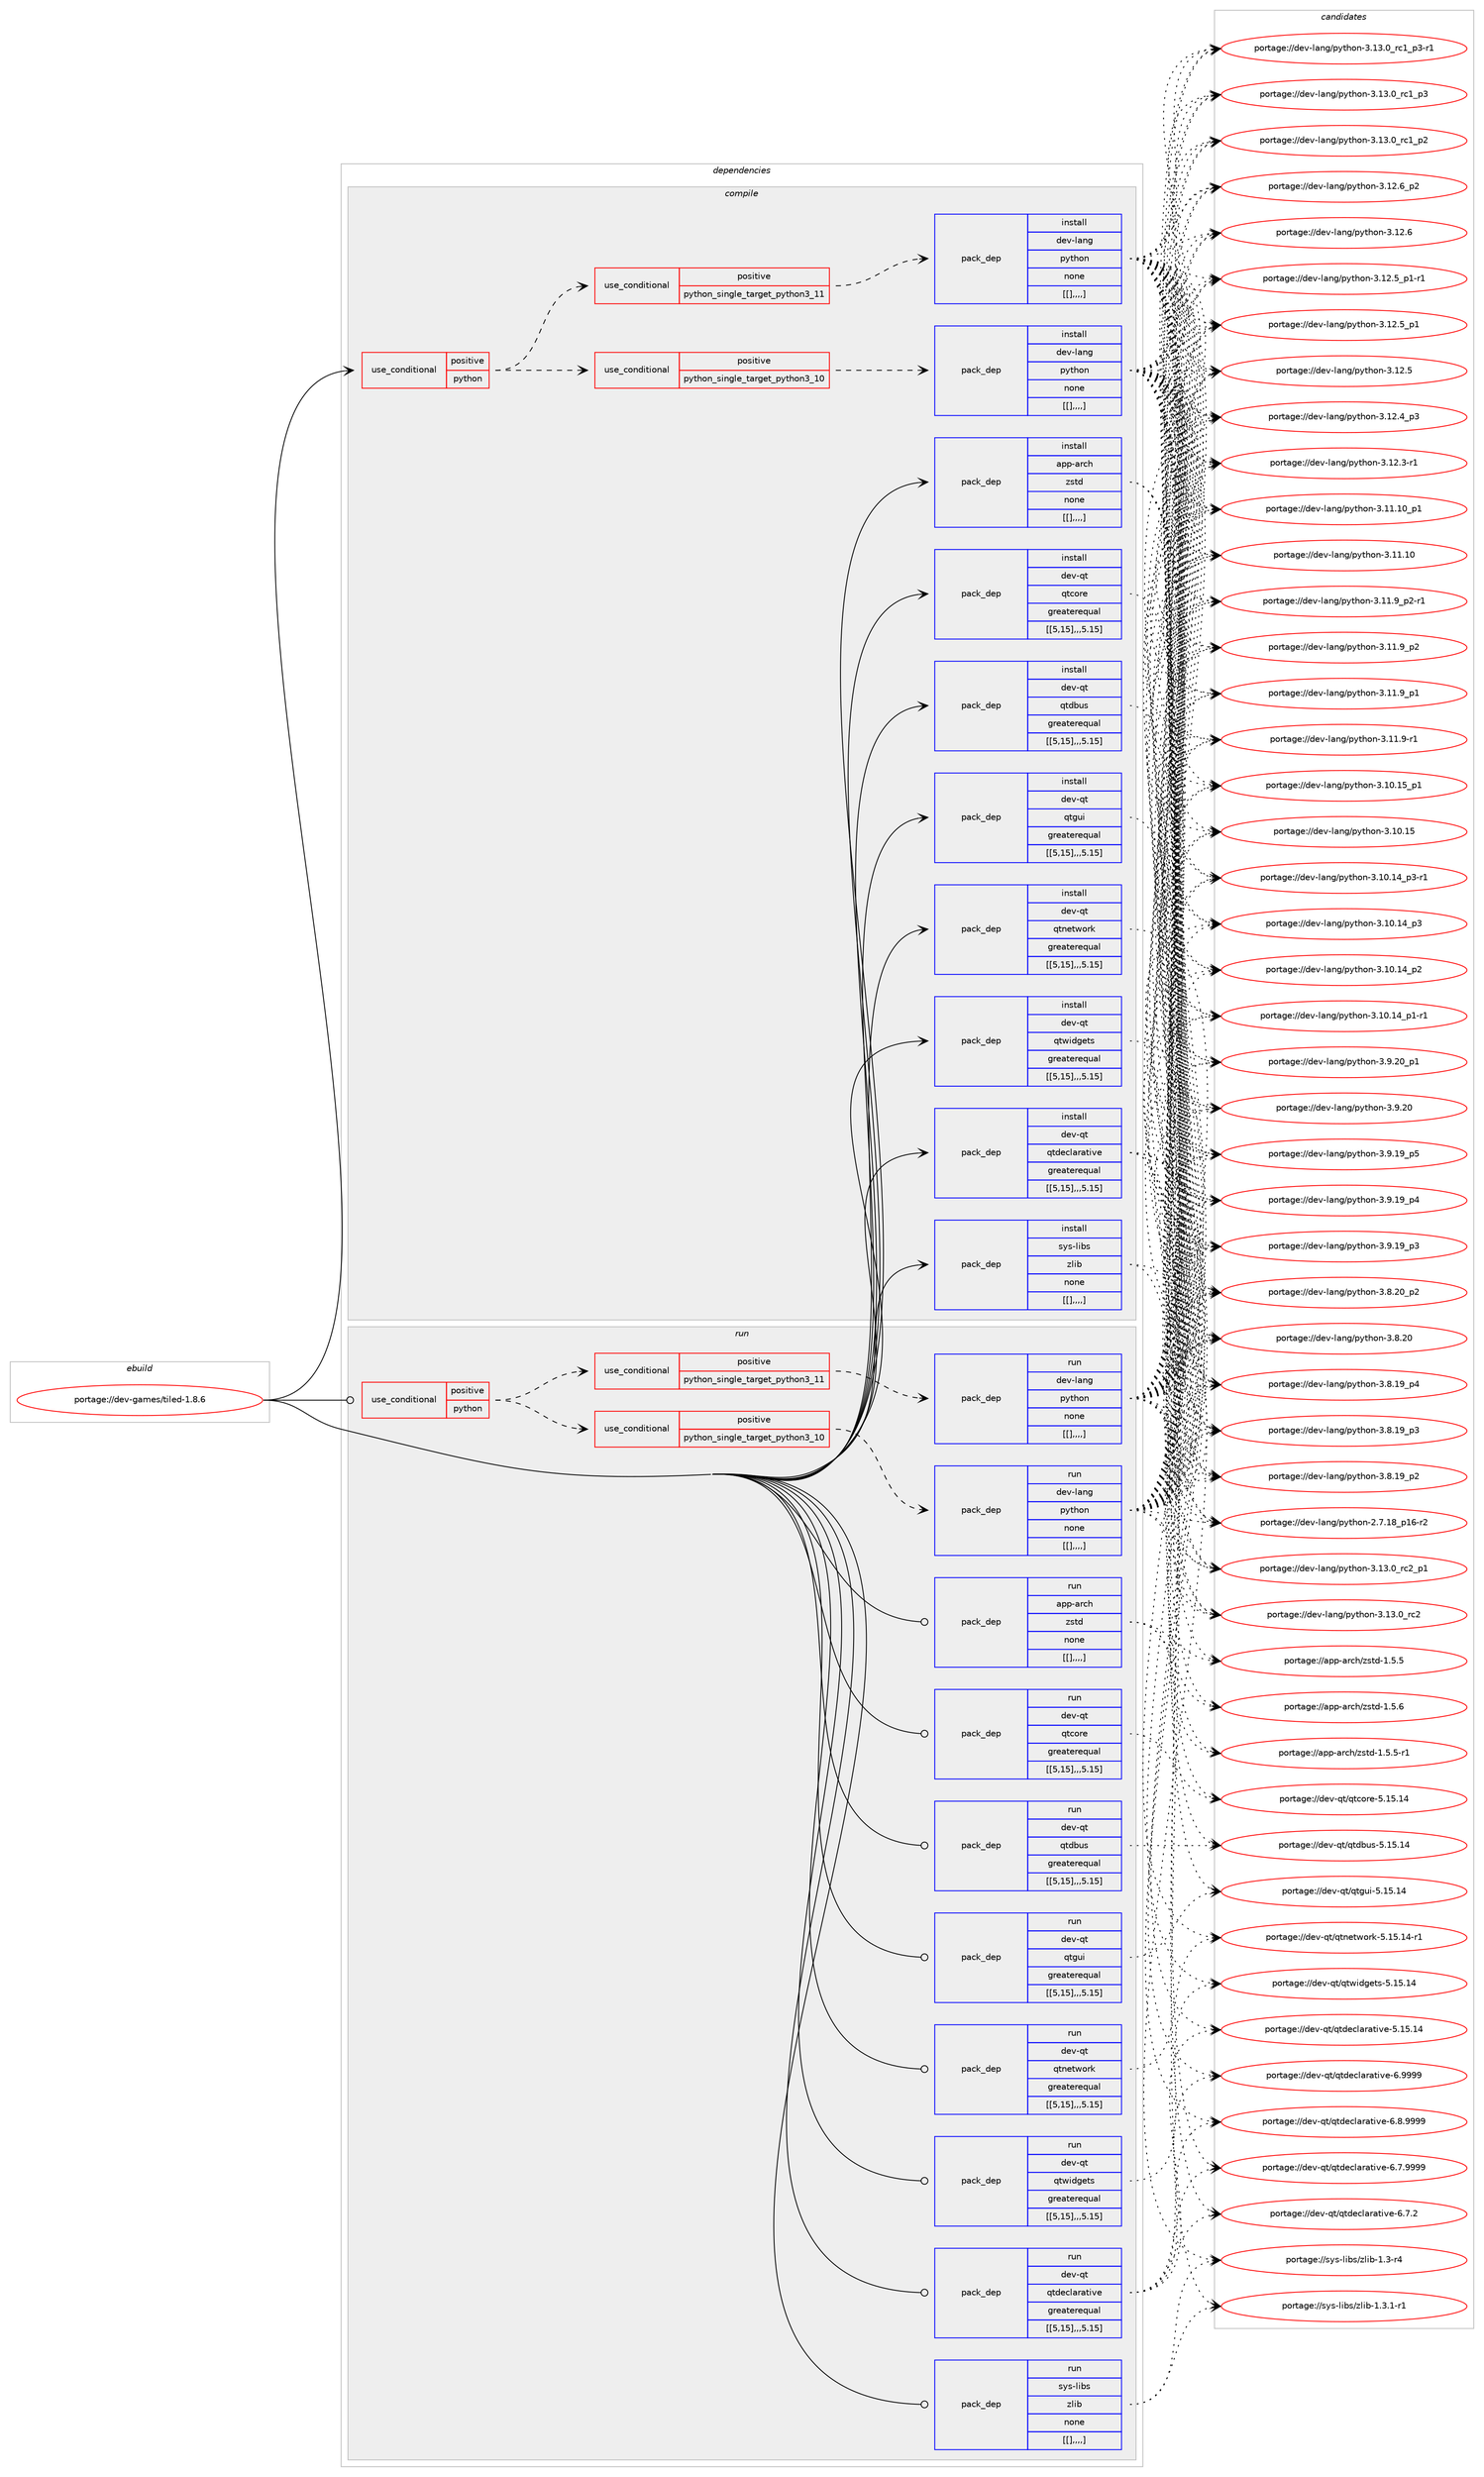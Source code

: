 digraph prolog {

# *************
# Graph options
# *************

newrank=true;
concentrate=true;
compound=true;
graph [rankdir=LR,fontname=Helvetica,fontsize=10,ranksep=1.5];#, ranksep=2.5, nodesep=0.2];
edge  [arrowhead=vee];
node  [fontname=Helvetica,fontsize=10];

# **********
# The ebuild
# **********

subgraph cluster_leftcol {
color=gray;
label=<<i>ebuild</i>>;
id [label="portage://dev-games/tiled-1.8.6", color=red, width=4, href="../dev-games/tiled-1.8.6.svg"];
}

# ****************
# The dependencies
# ****************

subgraph cluster_midcol {
color=gray;
label=<<i>dependencies</i>>;
subgraph cluster_compile {
fillcolor="#eeeeee";
style=filled;
label=<<i>compile</i>>;
subgraph cond20658 {
dependency76120 [label=<<TABLE BORDER="0" CELLBORDER="1" CELLSPACING="0" CELLPADDING="4"><TR><TD ROWSPAN="3" CELLPADDING="10">use_conditional</TD></TR><TR><TD>positive</TD></TR><TR><TD>python</TD></TR></TABLE>>, shape=none, color=red];
subgraph cond20659 {
dependency76121 [label=<<TABLE BORDER="0" CELLBORDER="1" CELLSPACING="0" CELLPADDING="4"><TR><TD ROWSPAN="3" CELLPADDING="10">use_conditional</TD></TR><TR><TD>positive</TD></TR><TR><TD>python_single_target_python3_10</TD></TR></TABLE>>, shape=none, color=red];
subgraph pack54517 {
dependency76122 [label=<<TABLE BORDER="0" CELLBORDER="1" CELLSPACING="0" CELLPADDING="4" WIDTH="220"><TR><TD ROWSPAN="6" CELLPADDING="30">pack_dep</TD></TR><TR><TD WIDTH="110">install</TD></TR><TR><TD>dev-lang</TD></TR><TR><TD>python</TD></TR><TR><TD>none</TD></TR><TR><TD>[[],,,,]</TD></TR></TABLE>>, shape=none, color=blue];
}
dependency76121:e -> dependency76122:w [weight=20,style="dashed",arrowhead="vee"];
}
dependency76120:e -> dependency76121:w [weight=20,style="dashed",arrowhead="vee"];
subgraph cond20660 {
dependency76123 [label=<<TABLE BORDER="0" CELLBORDER="1" CELLSPACING="0" CELLPADDING="4"><TR><TD ROWSPAN="3" CELLPADDING="10">use_conditional</TD></TR><TR><TD>positive</TD></TR><TR><TD>python_single_target_python3_11</TD></TR></TABLE>>, shape=none, color=red];
subgraph pack54518 {
dependency76124 [label=<<TABLE BORDER="0" CELLBORDER="1" CELLSPACING="0" CELLPADDING="4" WIDTH="220"><TR><TD ROWSPAN="6" CELLPADDING="30">pack_dep</TD></TR><TR><TD WIDTH="110">install</TD></TR><TR><TD>dev-lang</TD></TR><TR><TD>python</TD></TR><TR><TD>none</TD></TR><TR><TD>[[],,,,]</TD></TR></TABLE>>, shape=none, color=blue];
}
dependency76123:e -> dependency76124:w [weight=20,style="dashed",arrowhead="vee"];
}
dependency76120:e -> dependency76123:w [weight=20,style="dashed",arrowhead="vee"];
}
id:e -> dependency76120:w [weight=20,style="solid",arrowhead="vee"];
subgraph pack54519 {
dependency76125 [label=<<TABLE BORDER="0" CELLBORDER="1" CELLSPACING="0" CELLPADDING="4" WIDTH="220"><TR><TD ROWSPAN="6" CELLPADDING="30">pack_dep</TD></TR><TR><TD WIDTH="110">install</TD></TR><TR><TD>app-arch</TD></TR><TR><TD>zstd</TD></TR><TR><TD>none</TD></TR><TR><TD>[[],,,,]</TD></TR></TABLE>>, shape=none, color=blue];
}
id:e -> dependency76125:w [weight=20,style="solid",arrowhead="vee"];
subgraph pack54520 {
dependency76126 [label=<<TABLE BORDER="0" CELLBORDER="1" CELLSPACING="0" CELLPADDING="4" WIDTH="220"><TR><TD ROWSPAN="6" CELLPADDING="30">pack_dep</TD></TR><TR><TD WIDTH="110">install</TD></TR><TR><TD>dev-qt</TD></TR><TR><TD>qtcore</TD></TR><TR><TD>greaterequal</TD></TR><TR><TD>[[5,15],,,5.15]</TD></TR></TABLE>>, shape=none, color=blue];
}
id:e -> dependency76126:w [weight=20,style="solid",arrowhead="vee"];
subgraph pack54521 {
dependency76127 [label=<<TABLE BORDER="0" CELLBORDER="1" CELLSPACING="0" CELLPADDING="4" WIDTH="220"><TR><TD ROWSPAN="6" CELLPADDING="30">pack_dep</TD></TR><TR><TD WIDTH="110">install</TD></TR><TR><TD>dev-qt</TD></TR><TR><TD>qtdbus</TD></TR><TR><TD>greaterequal</TD></TR><TR><TD>[[5,15],,,5.15]</TD></TR></TABLE>>, shape=none, color=blue];
}
id:e -> dependency76127:w [weight=20,style="solid",arrowhead="vee"];
subgraph pack54522 {
dependency76128 [label=<<TABLE BORDER="0" CELLBORDER="1" CELLSPACING="0" CELLPADDING="4" WIDTH="220"><TR><TD ROWSPAN="6" CELLPADDING="30">pack_dep</TD></TR><TR><TD WIDTH="110">install</TD></TR><TR><TD>dev-qt</TD></TR><TR><TD>qtdeclarative</TD></TR><TR><TD>greaterequal</TD></TR><TR><TD>[[5,15],,,5.15]</TD></TR></TABLE>>, shape=none, color=blue];
}
id:e -> dependency76128:w [weight=20,style="solid",arrowhead="vee"];
subgraph pack54523 {
dependency76129 [label=<<TABLE BORDER="0" CELLBORDER="1" CELLSPACING="0" CELLPADDING="4" WIDTH="220"><TR><TD ROWSPAN="6" CELLPADDING="30">pack_dep</TD></TR><TR><TD WIDTH="110">install</TD></TR><TR><TD>dev-qt</TD></TR><TR><TD>qtgui</TD></TR><TR><TD>greaterequal</TD></TR><TR><TD>[[5,15],,,5.15]</TD></TR></TABLE>>, shape=none, color=blue];
}
id:e -> dependency76129:w [weight=20,style="solid",arrowhead="vee"];
subgraph pack54524 {
dependency76130 [label=<<TABLE BORDER="0" CELLBORDER="1" CELLSPACING="0" CELLPADDING="4" WIDTH="220"><TR><TD ROWSPAN="6" CELLPADDING="30">pack_dep</TD></TR><TR><TD WIDTH="110">install</TD></TR><TR><TD>dev-qt</TD></TR><TR><TD>qtnetwork</TD></TR><TR><TD>greaterequal</TD></TR><TR><TD>[[5,15],,,5.15]</TD></TR></TABLE>>, shape=none, color=blue];
}
id:e -> dependency76130:w [weight=20,style="solid",arrowhead="vee"];
subgraph pack54525 {
dependency76131 [label=<<TABLE BORDER="0" CELLBORDER="1" CELLSPACING="0" CELLPADDING="4" WIDTH="220"><TR><TD ROWSPAN="6" CELLPADDING="30">pack_dep</TD></TR><TR><TD WIDTH="110">install</TD></TR><TR><TD>dev-qt</TD></TR><TR><TD>qtwidgets</TD></TR><TR><TD>greaterequal</TD></TR><TR><TD>[[5,15],,,5.15]</TD></TR></TABLE>>, shape=none, color=blue];
}
id:e -> dependency76131:w [weight=20,style="solid",arrowhead="vee"];
subgraph pack54526 {
dependency76132 [label=<<TABLE BORDER="0" CELLBORDER="1" CELLSPACING="0" CELLPADDING="4" WIDTH="220"><TR><TD ROWSPAN="6" CELLPADDING="30">pack_dep</TD></TR><TR><TD WIDTH="110">install</TD></TR><TR><TD>sys-libs</TD></TR><TR><TD>zlib</TD></TR><TR><TD>none</TD></TR><TR><TD>[[],,,,]</TD></TR></TABLE>>, shape=none, color=blue];
}
id:e -> dependency76132:w [weight=20,style="solid",arrowhead="vee"];
}
subgraph cluster_compileandrun {
fillcolor="#eeeeee";
style=filled;
label=<<i>compile and run</i>>;
}
subgraph cluster_run {
fillcolor="#eeeeee";
style=filled;
label=<<i>run</i>>;
subgraph cond20661 {
dependency76133 [label=<<TABLE BORDER="0" CELLBORDER="1" CELLSPACING="0" CELLPADDING="4"><TR><TD ROWSPAN="3" CELLPADDING="10">use_conditional</TD></TR><TR><TD>positive</TD></TR><TR><TD>python</TD></TR></TABLE>>, shape=none, color=red];
subgraph cond20662 {
dependency76134 [label=<<TABLE BORDER="0" CELLBORDER="1" CELLSPACING="0" CELLPADDING="4"><TR><TD ROWSPAN="3" CELLPADDING="10">use_conditional</TD></TR><TR><TD>positive</TD></TR><TR><TD>python_single_target_python3_10</TD></TR></TABLE>>, shape=none, color=red];
subgraph pack54527 {
dependency76135 [label=<<TABLE BORDER="0" CELLBORDER="1" CELLSPACING="0" CELLPADDING="4" WIDTH="220"><TR><TD ROWSPAN="6" CELLPADDING="30">pack_dep</TD></TR><TR><TD WIDTH="110">run</TD></TR><TR><TD>dev-lang</TD></TR><TR><TD>python</TD></TR><TR><TD>none</TD></TR><TR><TD>[[],,,,]</TD></TR></TABLE>>, shape=none, color=blue];
}
dependency76134:e -> dependency76135:w [weight=20,style="dashed",arrowhead="vee"];
}
dependency76133:e -> dependency76134:w [weight=20,style="dashed",arrowhead="vee"];
subgraph cond20663 {
dependency76136 [label=<<TABLE BORDER="0" CELLBORDER="1" CELLSPACING="0" CELLPADDING="4"><TR><TD ROWSPAN="3" CELLPADDING="10">use_conditional</TD></TR><TR><TD>positive</TD></TR><TR><TD>python_single_target_python3_11</TD></TR></TABLE>>, shape=none, color=red];
subgraph pack54528 {
dependency76137 [label=<<TABLE BORDER="0" CELLBORDER="1" CELLSPACING="0" CELLPADDING="4" WIDTH="220"><TR><TD ROWSPAN="6" CELLPADDING="30">pack_dep</TD></TR><TR><TD WIDTH="110">run</TD></TR><TR><TD>dev-lang</TD></TR><TR><TD>python</TD></TR><TR><TD>none</TD></TR><TR><TD>[[],,,,]</TD></TR></TABLE>>, shape=none, color=blue];
}
dependency76136:e -> dependency76137:w [weight=20,style="dashed",arrowhead="vee"];
}
dependency76133:e -> dependency76136:w [weight=20,style="dashed",arrowhead="vee"];
}
id:e -> dependency76133:w [weight=20,style="solid",arrowhead="odot"];
subgraph pack54529 {
dependency76138 [label=<<TABLE BORDER="0" CELLBORDER="1" CELLSPACING="0" CELLPADDING="4" WIDTH="220"><TR><TD ROWSPAN="6" CELLPADDING="30">pack_dep</TD></TR><TR><TD WIDTH="110">run</TD></TR><TR><TD>app-arch</TD></TR><TR><TD>zstd</TD></TR><TR><TD>none</TD></TR><TR><TD>[[],,,,]</TD></TR></TABLE>>, shape=none, color=blue];
}
id:e -> dependency76138:w [weight=20,style="solid",arrowhead="odot"];
subgraph pack54530 {
dependency76139 [label=<<TABLE BORDER="0" CELLBORDER="1" CELLSPACING="0" CELLPADDING="4" WIDTH="220"><TR><TD ROWSPAN="6" CELLPADDING="30">pack_dep</TD></TR><TR><TD WIDTH="110">run</TD></TR><TR><TD>dev-qt</TD></TR><TR><TD>qtcore</TD></TR><TR><TD>greaterequal</TD></TR><TR><TD>[[5,15],,,5.15]</TD></TR></TABLE>>, shape=none, color=blue];
}
id:e -> dependency76139:w [weight=20,style="solid",arrowhead="odot"];
subgraph pack54531 {
dependency76140 [label=<<TABLE BORDER="0" CELLBORDER="1" CELLSPACING="0" CELLPADDING="4" WIDTH="220"><TR><TD ROWSPAN="6" CELLPADDING="30">pack_dep</TD></TR><TR><TD WIDTH="110">run</TD></TR><TR><TD>dev-qt</TD></TR><TR><TD>qtdbus</TD></TR><TR><TD>greaterequal</TD></TR><TR><TD>[[5,15],,,5.15]</TD></TR></TABLE>>, shape=none, color=blue];
}
id:e -> dependency76140:w [weight=20,style="solid",arrowhead="odot"];
subgraph pack54532 {
dependency76141 [label=<<TABLE BORDER="0" CELLBORDER="1" CELLSPACING="0" CELLPADDING="4" WIDTH="220"><TR><TD ROWSPAN="6" CELLPADDING="30">pack_dep</TD></TR><TR><TD WIDTH="110">run</TD></TR><TR><TD>dev-qt</TD></TR><TR><TD>qtdeclarative</TD></TR><TR><TD>greaterequal</TD></TR><TR><TD>[[5,15],,,5.15]</TD></TR></TABLE>>, shape=none, color=blue];
}
id:e -> dependency76141:w [weight=20,style="solid",arrowhead="odot"];
subgraph pack54533 {
dependency76142 [label=<<TABLE BORDER="0" CELLBORDER="1" CELLSPACING="0" CELLPADDING="4" WIDTH="220"><TR><TD ROWSPAN="6" CELLPADDING="30">pack_dep</TD></TR><TR><TD WIDTH="110">run</TD></TR><TR><TD>dev-qt</TD></TR><TR><TD>qtgui</TD></TR><TR><TD>greaterequal</TD></TR><TR><TD>[[5,15],,,5.15]</TD></TR></TABLE>>, shape=none, color=blue];
}
id:e -> dependency76142:w [weight=20,style="solid",arrowhead="odot"];
subgraph pack54534 {
dependency76143 [label=<<TABLE BORDER="0" CELLBORDER="1" CELLSPACING="0" CELLPADDING="4" WIDTH="220"><TR><TD ROWSPAN="6" CELLPADDING="30">pack_dep</TD></TR><TR><TD WIDTH="110">run</TD></TR><TR><TD>dev-qt</TD></TR><TR><TD>qtnetwork</TD></TR><TR><TD>greaterequal</TD></TR><TR><TD>[[5,15],,,5.15]</TD></TR></TABLE>>, shape=none, color=blue];
}
id:e -> dependency76143:w [weight=20,style="solid",arrowhead="odot"];
subgraph pack54535 {
dependency76144 [label=<<TABLE BORDER="0" CELLBORDER="1" CELLSPACING="0" CELLPADDING="4" WIDTH="220"><TR><TD ROWSPAN="6" CELLPADDING="30">pack_dep</TD></TR><TR><TD WIDTH="110">run</TD></TR><TR><TD>dev-qt</TD></TR><TR><TD>qtwidgets</TD></TR><TR><TD>greaterequal</TD></TR><TR><TD>[[5,15],,,5.15]</TD></TR></TABLE>>, shape=none, color=blue];
}
id:e -> dependency76144:w [weight=20,style="solid",arrowhead="odot"];
subgraph pack54536 {
dependency76145 [label=<<TABLE BORDER="0" CELLBORDER="1" CELLSPACING="0" CELLPADDING="4" WIDTH="220"><TR><TD ROWSPAN="6" CELLPADDING="30">pack_dep</TD></TR><TR><TD WIDTH="110">run</TD></TR><TR><TD>sys-libs</TD></TR><TR><TD>zlib</TD></TR><TR><TD>none</TD></TR><TR><TD>[[],,,,]</TD></TR></TABLE>>, shape=none, color=blue];
}
id:e -> dependency76145:w [weight=20,style="solid",arrowhead="odot"];
}
}

# **************
# The candidates
# **************

subgraph cluster_choices {
rank=same;
color=gray;
label=<<i>candidates</i>>;

subgraph choice54517 {
color=black;
nodesep=1;
choice100101118451089711010347112121116104111110455146495146489511499509511249 [label="portage://dev-lang/python-3.13.0_rc2_p1", color=red, width=4,href="../dev-lang/python-3.13.0_rc2_p1.svg"];
choice10010111845108971101034711212111610411111045514649514648951149950 [label="portage://dev-lang/python-3.13.0_rc2", color=red, width=4,href="../dev-lang/python-3.13.0_rc2.svg"];
choice1001011184510897110103471121211161041111104551464951464895114994995112514511449 [label="portage://dev-lang/python-3.13.0_rc1_p3-r1", color=red, width=4,href="../dev-lang/python-3.13.0_rc1_p3-r1.svg"];
choice100101118451089711010347112121116104111110455146495146489511499499511251 [label="portage://dev-lang/python-3.13.0_rc1_p3", color=red, width=4,href="../dev-lang/python-3.13.0_rc1_p3.svg"];
choice100101118451089711010347112121116104111110455146495146489511499499511250 [label="portage://dev-lang/python-3.13.0_rc1_p2", color=red, width=4,href="../dev-lang/python-3.13.0_rc1_p2.svg"];
choice100101118451089711010347112121116104111110455146495046549511250 [label="portage://dev-lang/python-3.12.6_p2", color=red, width=4,href="../dev-lang/python-3.12.6_p2.svg"];
choice10010111845108971101034711212111610411111045514649504654 [label="portage://dev-lang/python-3.12.6", color=red, width=4,href="../dev-lang/python-3.12.6.svg"];
choice1001011184510897110103471121211161041111104551464950465395112494511449 [label="portage://dev-lang/python-3.12.5_p1-r1", color=red, width=4,href="../dev-lang/python-3.12.5_p1-r1.svg"];
choice100101118451089711010347112121116104111110455146495046539511249 [label="portage://dev-lang/python-3.12.5_p1", color=red, width=4,href="../dev-lang/python-3.12.5_p1.svg"];
choice10010111845108971101034711212111610411111045514649504653 [label="portage://dev-lang/python-3.12.5", color=red, width=4,href="../dev-lang/python-3.12.5.svg"];
choice100101118451089711010347112121116104111110455146495046529511251 [label="portage://dev-lang/python-3.12.4_p3", color=red, width=4,href="../dev-lang/python-3.12.4_p3.svg"];
choice100101118451089711010347112121116104111110455146495046514511449 [label="portage://dev-lang/python-3.12.3-r1", color=red, width=4,href="../dev-lang/python-3.12.3-r1.svg"];
choice10010111845108971101034711212111610411111045514649494649489511249 [label="portage://dev-lang/python-3.11.10_p1", color=red, width=4,href="../dev-lang/python-3.11.10_p1.svg"];
choice1001011184510897110103471121211161041111104551464949464948 [label="portage://dev-lang/python-3.11.10", color=red, width=4,href="../dev-lang/python-3.11.10.svg"];
choice1001011184510897110103471121211161041111104551464949465795112504511449 [label="portage://dev-lang/python-3.11.9_p2-r1", color=red, width=4,href="../dev-lang/python-3.11.9_p2-r1.svg"];
choice100101118451089711010347112121116104111110455146494946579511250 [label="portage://dev-lang/python-3.11.9_p2", color=red, width=4,href="../dev-lang/python-3.11.9_p2.svg"];
choice100101118451089711010347112121116104111110455146494946579511249 [label="portage://dev-lang/python-3.11.9_p1", color=red, width=4,href="../dev-lang/python-3.11.9_p1.svg"];
choice100101118451089711010347112121116104111110455146494946574511449 [label="portage://dev-lang/python-3.11.9-r1", color=red, width=4,href="../dev-lang/python-3.11.9-r1.svg"];
choice10010111845108971101034711212111610411111045514649484649539511249 [label="portage://dev-lang/python-3.10.15_p1", color=red, width=4,href="../dev-lang/python-3.10.15_p1.svg"];
choice1001011184510897110103471121211161041111104551464948464953 [label="portage://dev-lang/python-3.10.15", color=red, width=4,href="../dev-lang/python-3.10.15.svg"];
choice100101118451089711010347112121116104111110455146494846495295112514511449 [label="portage://dev-lang/python-3.10.14_p3-r1", color=red, width=4,href="../dev-lang/python-3.10.14_p3-r1.svg"];
choice10010111845108971101034711212111610411111045514649484649529511251 [label="portage://dev-lang/python-3.10.14_p3", color=red, width=4,href="../dev-lang/python-3.10.14_p3.svg"];
choice10010111845108971101034711212111610411111045514649484649529511250 [label="portage://dev-lang/python-3.10.14_p2", color=red, width=4,href="../dev-lang/python-3.10.14_p2.svg"];
choice100101118451089711010347112121116104111110455146494846495295112494511449 [label="portage://dev-lang/python-3.10.14_p1-r1", color=red, width=4,href="../dev-lang/python-3.10.14_p1-r1.svg"];
choice100101118451089711010347112121116104111110455146574650489511249 [label="portage://dev-lang/python-3.9.20_p1", color=red, width=4,href="../dev-lang/python-3.9.20_p1.svg"];
choice10010111845108971101034711212111610411111045514657465048 [label="portage://dev-lang/python-3.9.20", color=red, width=4,href="../dev-lang/python-3.9.20.svg"];
choice100101118451089711010347112121116104111110455146574649579511253 [label="portage://dev-lang/python-3.9.19_p5", color=red, width=4,href="../dev-lang/python-3.9.19_p5.svg"];
choice100101118451089711010347112121116104111110455146574649579511252 [label="portage://dev-lang/python-3.9.19_p4", color=red, width=4,href="../dev-lang/python-3.9.19_p4.svg"];
choice100101118451089711010347112121116104111110455146574649579511251 [label="portage://dev-lang/python-3.9.19_p3", color=red, width=4,href="../dev-lang/python-3.9.19_p3.svg"];
choice100101118451089711010347112121116104111110455146564650489511250 [label="portage://dev-lang/python-3.8.20_p2", color=red, width=4,href="../dev-lang/python-3.8.20_p2.svg"];
choice10010111845108971101034711212111610411111045514656465048 [label="portage://dev-lang/python-3.8.20", color=red, width=4,href="../dev-lang/python-3.8.20.svg"];
choice100101118451089711010347112121116104111110455146564649579511252 [label="portage://dev-lang/python-3.8.19_p4", color=red, width=4,href="../dev-lang/python-3.8.19_p4.svg"];
choice100101118451089711010347112121116104111110455146564649579511251 [label="portage://dev-lang/python-3.8.19_p3", color=red, width=4,href="../dev-lang/python-3.8.19_p3.svg"];
choice100101118451089711010347112121116104111110455146564649579511250 [label="portage://dev-lang/python-3.8.19_p2", color=red, width=4,href="../dev-lang/python-3.8.19_p2.svg"];
choice100101118451089711010347112121116104111110455046554649569511249544511450 [label="portage://dev-lang/python-2.7.18_p16-r2", color=red, width=4,href="../dev-lang/python-2.7.18_p16-r2.svg"];
dependency76122:e -> choice100101118451089711010347112121116104111110455146495146489511499509511249:w [style=dotted,weight="100"];
dependency76122:e -> choice10010111845108971101034711212111610411111045514649514648951149950:w [style=dotted,weight="100"];
dependency76122:e -> choice1001011184510897110103471121211161041111104551464951464895114994995112514511449:w [style=dotted,weight="100"];
dependency76122:e -> choice100101118451089711010347112121116104111110455146495146489511499499511251:w [style=dotted,weight="100"];
dependency76122:e -> choice100101118451089711010347112121116104111110455146495146489511499499511250:w [style=dotted,weight="100"];
dependency76122:e -> choice100101118451089711010347112121116104111110455146495046549511250:w [style=dotted,weight="100"];
dependency76122:e -> choice10010111845108971101034711212111610411111045514649504654:w [style=dotted,weight="100"];
dependency76122:e -> choice1001011184510897110103471121211161041111104551464950465395112494511449:w [style=dotted,weight="100"];
dependency76122:e -> choice100101118451089711010347112121116104111110455146495046539511249:w [style=dotted,weight="100"];
dependency76122:e -> choice10010111845108971101034711212111610411111045514649504653:w [style=dotted,weight="100"];
dependency76122:e -> choice100101118451089711010347112121116104111110455146495046529511251:w [style=dotted,weight="100"];
dependency76122:e -> choice100101118451089711010347112121116104111110455146495046514511449:w [style=dotted,weight="100"];
dependency76122:e -> choice10010111845108971101034711212111610411111045514649494649489511249:w [style=dotted,weight="100"];
dependency76122:e -> choice1001011184510897110103471121211161041111104551464949464948:w [style=dotted,weight="100"];
dependency76122:e -> choice1001011184510897110103471121211161041111104551464949465795112504511449:w [style=dotted,weight="100"];
dependency76122:e -> choice100101118451089711010347112121116104111110455146494946579511250:w [style=dotted,weight="100"];
dependency76122:e -> choice100101118451089711010347112121116104111110455146494946579511249:w [style=dotted,weight="100"];
dependency76122:e -> choice100101118451089711010347112121116104111110455146494946574511449:w [style=dotted,weight="100"];
dependency76122:e -> choice10010111845108971101034711212111610411111045514649484649539511249:w [style=dotted,weight="100"];
dependency76122:e -> choice1001011184510897110103471121211161041111104551464948464953:w [style=dotted,weight="100"];
dependency76122:e -> choice100101118451089711010347112121116104111110455146494846495295112514511449:w [style=dotted,weight="100"];
dependency76122:e -> choice10010111845108971101034711212111610411111045514649484649529511251:w [style=dotted,weight="100"];
dependency76122:e -> choice10010111845108971101034711212111610411111045514649484649529511250:w [style=dotted,weight="100"];
dependency76122:e -> choice100101118451089711010347112121116104111110455146494846495295112494511449:w [style=dotted,weight="100"];
dependency76122:e -> choice100101118451089711010347112121116104111110455146574650489511249:w [style=dotted,weight="100"];
dependency76122:e -> choice10010111845108971101034711212111610411111045514657465048:w [style=dotted,weight="100"];
dependency76122:e -> choice100101118451089711010347112121116104111110455146574649579511253:w [style=dotted,weight="100"];
dependency76122:e -> choice100101118451089711010347112121116104111110455146574649579511252:w [style=dotted,weight="100"];
dependency76122:e -> choice100101118451089711010347112121116104111110455146574649579511251:w [style=dotted,weight="100"];
dependency76122:e -> choice100101118451089711010347112121116104111110455146564650489511250:w [style=dotted,weight="100"];
dependency76122:e -> choice10010111845108971101034711212111610411111045514656465048:w [style=dotted,weight="100"];
dependency76122:e -> choice100101118451089711010347112121116104111110455146564649579511252:w [style=dotted,weight="100"];
dependency76122:e -> choice100101118451089711010347112121116104111110455146564649579511251:w [style=dotted,weight="100"];
dependency76122:e -> choice100101118451089711010347112121116104111110455146564649579511250:w [style=dotted,weight="100"];
dependency76122:e -> choice100101118451089711010347112121116104111110455046554649569511249544511450:w [style=dotted,weight="100"];
}
subgraph choice54518 {
color=black;
nodesep=1;
choice100101118451089711010347112121116104111110455146495146489511499509511249 [label="portage://dev-lang/python-3.13.0_rc2_p1", color=red, width=4,href="../dev-lang/python-3.13.0_rc2_p1.svg"];
choice10010111845108971101034711212111610411111045514649514648951149950 [label="portage://dev-lang/python-3.13.0_rc2", color=red, width=4,href="../dev-lang/python-3.13.0_rc2.svg"];
choice1001011184510897110103471121211161041111104551464951464895114994995112514511449 [label="portage://dev-lang/python-3.13.0_rc1_p3-r1", color=red, width=4,href="../dev-lang/python-3.13.0_rc1_p3-r1.svg"];
choice100101118451089711010347112121116104111110455146495146489511499499511251 [label="portage://dev-lang/python-3.13.0_rc1_p3", color=red, width=4,href="../dev-lang/python-3.13.0_rc1_p3.svg"];
choice100101118451089711010347112121116104111110455146495146489511499499511250 [label="portage://dev-lang/python-3.13.0_rc1_p2", color=red, width=4,href="../dev-lang/python-3.13.0_rc1_p2.svg"];
choice100101118451089711010347112121116104111110455146495046549511250 [label="portage://dev-lang/python-3.12.6_p2", color=red, width=4,href="../dev-lang/python-3.12.6_p2.svg"];
choice10010111845108971101034711212111610411111045514649504654 [label="portage://dev-lang/python-3.12.6", color=red, width=4,href="../dev-lang/python-3.12.6.svg"];
choice1001011184510897110103471121211161041111104551464950465395112494511449 [label="portage://dev-lang/python-3.12.5_p1-r1", color=red, width=4,href="../dev-lang/python-3.12.5_p1-r1.svg"];
choice100101118451089711010347112121116104111110455146495046539511249 [label="portage://dev-lang/python-3.12.5_p1", color=red, width=4,href="../dev-lang/python-3.12.5_p1.svg"];
choice10010111845108971101034711212111610411111045514649504653 [label="portage://dev-lang/python-3.12.5", color=red, width=4,href="../dev-lang/python-3.12.5.svg"];
choice100101118451089711010347112121116104111110455146495046529511251 [label="portage://dev-lang/python-3.12.4_p3", color=red, width=4,href="../dev-lang/python-3.12.4_p3.svg"];
choice100101118451089711010347112121116104111110455146495046514511449 [label="portage://dev-lang/python-3.12.3-r1", color=red, width=4,href="../dev-lang/python-3.12.3-r1.svg"];
choice10010111845108971101034711212111610411111045514649494649489511249 [label="portage://dev-lang/python-3.11.10_p1", color=red, width=4,href="../dev-lang/python-3.11.10_p1.svg"];
choice1001011184510897110103471121211161041111104551464949464948 [label="portage://dev-lang/python-3.11.10", color=red, width=4,href="../dev-lang/python-3.11.10.svg"];
choice1001011184510897110103471121211161041111104551464949465795112504511449 [label="portage://dev-lang/python-3.11.9_p2-r1", color=red, width=4,href="../dev-lang/python-3.11.9_p2-r1.svg"];
choice100101118451089711010347112121116104111110455146494946579511250 [label="portage://dev-lang/python-3.11.9_p2", color=red, width=4,href="../dev-lang/python-3.11.9_p2.svg"];
choice100101118451089711010347112121116104111110455146494946579511249 [label="portage://dev-lang/python-3.11.9_p1", color=red, width=4,href="../dev-lang/python-3.11.9_p1.svg"];
choice100101118451089711010347112121116104111110455146494946574511449 [label="portage://dev-lang/python-3.11.9-r1", color=red, width=4,href="../dev-lang/python-3.11.9-r1.svg"];
choice10010111845108971101034711212111610411111045514649484649539511249 [label="portage://dev-lang/python-3.10.15_p1", color=red, width=4,href="../dev-lang/python-3.10.15_p1.svg"];
choice1001011184510897110103471121211161041111104551464948464953 [label="portage://dev-lang/python-3.10.15", color=red, width=4,href="../dev-lang/python-3.10.15.svg"];
choice100101118451089711010347112121116104111110455146494846495295112514511449 [label="portage://dev-lang/python-3.10.14_p3-r1", color=red, width=4,href="../dev-lang/python-3.10.14_p3-r1.svg"];
choice10010111845108971101034711212111610411111045514649484649529511251 [label="portage://dev-lang/python-3.10.14_p3", color=red, width=4,href="../dev-lang/python-3.10.14_p3.svg"];
choice10010111845108971101034711212111610411111045514649484649529511250 [label="portage://dev-lang/python-3.10.14_p2", color=red, width=4,href="../dev-lang/python-3.10.14_p2.svg"];
choice100101118451089711010347112121116104111110455146494846495295112494511449 [label="portage://dev-lang/python-3.10.14_p1-r1", color=red, width=4,href="../dev-lang/python-3.10.14_p1-r1.svg"];
choice100101118451089711010347112121116104111110455146574650489511249 [label="portage://dev-lang/python-3.9.20_p1", color=red, width=4,href="../dev-lang/python-3.9.20_p1.svg"];
choice10010111845108971101034711212111610411111045514657465048 [label="portage://dev-lang/python-3.9.20", color=red, width=4,href="../dev-lang/python-3.9.20.svg"];
choice100101118451089711010347112121116104111110455146574649579511253 [label="portage://dev-lang/python-3.9.19_p5", color=red, width=4,href="../dev-lang/python-3.9.19_p5.svg"];
choice100101118451089711010347112121116104111110455146574649579511252 [label="portage://dev-lang/python-3.9.19_p4", color=red, width=4,href="../dev-lang/python-3.9.19_p4.svg"];
choice100101118451089711010347112121116104111110455146574649579511251 [label="portage://dev-lang/python-3.9.19_p3", color=red, width=4,href="../dev-lang/python-3.9.19_p3.svg"];
choice100101118451089711010347112121116104111110455146564650489511250 [label="portage://dev-lang/python-3.8.20_p2", color=red, width=4,href="../dev-lang/python-3.8.20_p2.svg"];
choice10010111845108971101034711212111610411111045514656465048 [label="portage://dev-lang/python-3.8.20", color=red, width=4,href="../dev-lang/python-3.8.20.svg"];
choice100101118451089711010347112121116104111110455146564649579511252 [label="portage://dev-lang/python-3.8.19_p4", color=red, width=4,href="../dev-lang/python-3.8.19_p4.svg"];
choice100101118451089711010347112121116104111110455146564649579511251 [label="portage://dev-lang/python-3.8.19_p3", color=red, width=4,href="../dev-lang/python-3.8.19_p3.svg"];
choice100101118451089711010347112121116104111110455146564649579511250 [label="portage://dev-lang/python-3.8.19_p2", color=red, width=4,href="../dev-lang/python-3.8.19_p2.svg"];
choice100101118451089711010347112121116104111110455046554649569511249544511450 [label="portage://dev-lang/python-2.7.18_p16-r2", color=red, width=4,href="../dev-lang/python-2.7.18_p16-r2.svg"];
dependency76124:e -> choice100101118451089711010347112121116104111110455146495146489511499509511249:w [style=dotted,weight="100"];
dependency76124:e -> choice10010111845108971101034711212111610411111045514649514648951149950:w [style=dotted,weight="100"];
dependency76124:e -> choice1001011184510897110103471121211161041111104551464951464895114994995112514511449:w [style=dotted,weight="100"];
dependency76124:e -> choice100101118451089711010347112121116104111110455146495146489511499499511251:w [style=dotted,weight="100"];
dependency76124:e -> choice100101118451089711010347112121116104111110455146495146489511499499511250:w [style=dotted,weight="100"];
dependency76124:e -> choice100101118451089711010347112121116104111110455146495046549511250:w [style=dotted,weight="100"];
dependency76124:e -> choice10010111845108971101034711212111610411111045514649504654:w [style=dotted,weight="100"];
dependency76124:e -> choice1001011184510897110103471121211161041111104551464950465395112494511449:w [style=dotted,weight="100"];
dependency76124:e -> choice100101118451089711010347112121116104111110455146495046539511249:w [style=dotted,weight="100"];
dependency76124:e -> choice10010111845108971101034711212111610411111045514649504653:w [style=dotted,weight="100"];
dependency76124:e -> choice100101118451089711010347112121116104111110455146495046529511251:w [style=dotted,weight="100"];
dependency76124:e -> choice100101118451089711010347112121116104111110455146495046514511449:w [style=dotted,weight="100"];
dependency76124:e -> choice10010111845108971101034711212111610411111045514649494649489511249:w [style=dotted,weight="100"];
dependency76124:e -> choice1001011184510897110103471121211161041111104551464949464948:w [style=dotted,weight="100"];
dependency76124:e -> choice1001011184510897110103471121211161041111104551464949465795112504511449:w [style=dotted,weight="100"];
dependency76124:e -> choice100101118451089711010347112121116104111110455146494946579511250:w [style=dotted,weight="100"];
dependency76124:e -> choice100101118451089711010347112121116104111110455146494946579511249:w [style=dotted,weight="100"];
dependency76124:e -> choice100101118451089711010347112121116104111110455146494946574511449:w [style=dotted,weight="100"];
dependency76124:e -> choice10010111845108971101034711212111610411111045514649484649539511249:w [style=dotted,weight="100"];
dependency76124:e -> choice1001011184510897110103471121211161041111104551464948464953:w [style=dotted,weight="100"];
dependency76124:e -> choice100101118451089711010347112121116104111110455146494846495295112514511449:w [style=dotted,weight="100"];
dependency76124:e -> choice10010111845108971101034711212111610411111045514649484649529511251:w [style=dotted,weight="100"];
dependency76124:e -> choice10010111845108971101034711212111610411111045514649484649529511250:w [style=dotted,weight="100"];
dependency76124:e -> choice100101118451089711010347112121116104111110455146494846495295112494511449:w [style=dotted,weight="100"];
dependency76124:e -> choice100101118451089711010347112121116104111110455146574650489511249:w [style=dotted,weight="100"];
dependency76124:e -> choice10010111845108971101034711212111610411111045514657465048:w [style=dotted,weight="100"];
dependency76124:e -> choice100101118451089711010347112121116104111110455146574649579511253:w [style=dotted,weight="100"];
dependency76124:e -> choice100101118451089711010347112121116104111110455146574649579511252:w [style=dotted,weight="100"];
dependency76124:e -> choice100101118451089711010347112121116104111110455146574649579511251:w [style=dotted,weight="100"];
dependency76124:e -> choice100101118451089711010347112121116104111110455146564650489511250:w [style=dotted,weight="100"];
dependency76124:e -> choice10010111845108971101034711212111610411111045514656465048:w [style=dotted,weight="100"];
dependency76124:e -> choice100101118451089711010347112121116104111110455146564649579511252:w [style=dotted,weight="100"];
dependency76124:e -> choice100101118451089711010347112121116104111110455146564649579511251:w [style=dotted,weight="100"];
dependency76124:e -> choice100101118451089711010347112121116104111110455146564649579511250:w [style=dotted,weight="100"];
dependency76124:e -> choice100101118451089711010347112121116104111110455046554649569511249544511450:w [style=dotted,weight="100"];
}
subgraph choice54519 {
color=black;
nodesep=1;
choice9711211245971149910447122115116100454946534654 [label="portage://app-arch/zstd-1.5.6", color=red, width=4,href="../app-arch/zstd-1.5.6.svg"];
choice97112112459711499104471221151161004549465346534511449 [label="portage://app-arch/zstd-1.5.5-r1", color=red, width=4,href="../app-arch/zstd-1.5.5-r1.svg"];
choice9711211245971149910447122115116100454946534653 [label="portage://app-arch/zstd-1.5.5", color=red, width=4,href="../app-arch/zstd-1.5.5.svg"];
dependency76125:e -> choice9711211245971149910447122115116100454946534654:w [style=dotted,weight="100"];
dependency76125:e -> choice97112112459711499104471221151161004549465346534511449:w [style=dotted,weight="100"];
dependency76125:e -> choice9711211245971149910447122115116100454946534653:w [style=dotted,weight="100"];
}
subgraph choice54520 {
color=black;
nodesep=1;
choice1001011184511311647113116991111141014553464953464952 [label="portage://dev-qt/qtcore-5.15.14", color=red, width=4,href="../dev-qt/qtcore-5.15.14.svg"];
dependency76126:e -> choice1001011184511311647113116991111141014553464953464952:w [style=dotted,weight="100"];
}
subgraph choice54521 {
color=black;
nodesep=1;
choice1001011184511311647113116100981171154553464953464952 [label="portage://dev-qt/qtdbus-5.15.14", color=red, width=4,href="../dev-qt/qtdbus-5.15.14.svg"];
dependency76127:e -> choice1001011184511311647113116100981171154553464953464952:w [style=dotted,weight="100"];
}
subgraph choice54522 {
color=black;
nodesep=1;
choice100101118451131164711311610010199108971149711610511810145544657575757 [label="portage://dev-qt/qtdeclarative-6.9999", color=red, width=4,href="../dev-qt/qtdeclarative-6.9999.svg"];
choice1001011184511311647113116100101991089711497116105118101455446564657575757 [label="portage://dev-qt/qtdeclarative-6.8.9999", color=red, width=4,href="../dev-qt/qtdeclarative-6.8.9999.svg"];
choice1001011184511311647113116100101991089711497116105118101455446554657575757 [label="portage://dev-qt/qtdeclarative-6.7.9999", color=red, width=4,href="../dev-qt/qtdeclarative-6.7.9999.svg"];
choice1001011184511311647113116100101991089711497116105118101455446554650 [label="portage://dev-qt/qtdeclarative-6.7.2", color=red, width=4,href="../dev-qt/qtdeclarative-6.7.2.svg"];
choice10010111845113116471131161001019910897114971161051181014553464953464952 [label="portage://dev-qt/qtdeclarative-5.15.14", color=red, width=4,href="../dev-qt/qtdeclarative-5.15.14.svg"];
dependency76128:e -> choice100101118451131164711311610010199108971149711610511810145544657575757:w [style=dotted,weight="100"];
dependency76128:e -> choice1001011184511311647113116100101991089711497116105118101455446564657575757:w [style=dotted,weight="100"];
dependency76128:e -> choice1001011184511311647113116100101991089711497116105118101455446554657575757:w [style=dotted,weight="100"];
dependency76128:e -> choice1001011184511311647113116100101991089711497116105118101455446554650:w [style=dotted,weight="100"];
dependency76128:e -> choice10010111845113116471131161001019910897114971161051181014553464953464952:w [style=dotted,weight="100"];
}
subgraph choice54523 {
color=black;
nodesep=1;
choice10010111845113116471131161031171054553464953464952 [label="portage://dev-qt/qtgui-5.15.14", color=red, width=4,href="../dev-qt/qtgui-5.15.14.svg"];
dependency76129:e -> choice10010111845113116471131161031171054553464953464952:w [style=dotted,weight="100"];
}
subgraph choice54524 {
color=black;
nodesep=1;
choice100101118451131164711311611010111611911111410745534649534649524511449 [label="portage://dev-qt/qtnetwork-5.15.14-r1", color=red, width=4,href="../dev-qt/qtnetwork-5.15.14-r1.svg"];
dependency76130:e -> choice100101118451131164711311611010111611911111410745534649534649524511449:w [style=dotted,weight="100"];
}
subgraph choice54525 {
color=black;
nodesep=1;
choice10010111845113116471131161191051001031011161154553464953464952 [label="portage://dev-qt/qtwidgets-5.15.14", color=red, width=4,href="../dev-qt/qtwidgets-5.15.14.svg"];
dependency76131:e -> choice10010111845113116471131161191051001031011161154553464953464952:w [style=dotted,weight="100"];
}
subgraph choice54526 {
color=black;
nodesep=1;
choice115121115451081059811547122108105984549465146494511449 [label="portage://sys-libs/zlib-1.3.1-r1", color=red, width=4,href="../sys-libs/zlib-1.3.1-r1.svg"];
choice11512111545108105981154712210810598454946514511452 [label="portage://sys-libs/zlib-1.3-r4", color=red, width=4,href="../sys-libs/zlib-1.3-r4.svg"];
dependency76132:e -> choice115121115451081059811547122108105984549465146494511449:w [style=dotted,weight="100"];
dependency76132:e -> choice11512111545108105981154712210810598454946514511452:w [style=dotted,weight="100"];
}
subgraph choice54527 {
color=black;
nodesep=1;
choice100101118451089711010347112121116104111110455146495146489511499509511249 [label="portage://dev-lang/python-3.13.0_rc2_p1", color=red, width=4,href="../dev-lang/python-3.13.0_rc2_p1.svg"];
choice10010111845108971101034711212111610411111045514649514648951149950 [label="portage://dev-lang/python-3.13.0_rc2", color=red, width=4,href="../dev-lang/python-3.13.0_rc2.svg"];
choice1001011184510897110103471121211161041111104551464951464895114994995112514511449 [label="portage://dev-lang/python-3.13.0_rc1_p3-r1", color=red, width=4,href="../dev-lang/python-3.13.0_rc1_p3-r1.svg"];
choice100101118451089711010347112121116104111110455146495146489511499499511251 [label="portage://dev-lang/python-3.13.0_rc1_p3", color=red, width=4,href="../dev-lang/python-3.13.0_rc1_p3.svg"];
choice100101118451089711010347112121116104111110455146495146489511499499511250 [label="portage://dev-lang/python-3.13.0_rc1_p2", color=red, width=4,href="../dev-lang/python-3.13.0_rc1_p2.svg"];
choice100101118451089711010347112121116104111110455146495046549511250 [label="portage://dev-lang/python-3.12.6_p2", color=red, width=4,href="../dev-lang/python-3.12.6_p2.svg"];
choice10010111845108971101034711212111610411111045514649504654 [label="portage://dev-lang/python-3.12.6", color=red, width=4,href="../dev-lang/python-3.12.6.svg"];
choice1001011184510897110103471121211161041111104551464950465395112494511449 [label="portage://dev-lang/python-3.12.5_p1-r1", color=red, width=4,href="../dev-lang/python-3.12.5_p1-r1.svg"];
choice100101118451089711010347112121116104111110455146495046539511249 [label="portage://dev-lang/python-3.12.5_p1", color=red, width=4,href="../dev-lang/python-3.12.5_p1.svg"];
choice10010111845108971101034711212111610411111045514649504653 [label="portage://dev-lang/python-3.12.5", color=red, width=4,href="../dev-lang/python-3.12.5.svg"];
choice100101118451089711010347112121116104111110455146495046529511251 [label="portage://dev-lang/python-3.12.4_p3", color=red, width=4,href="../dev-lang/python-3.12.4_p3.svg"];
choice100101118451089711010347112121116104111110455146495046514511449 [label="portage://dev-lang/python-3.12.3-r1", color=red, width=4,href="../dev-lang/python-3.12.3-r1.svg"];
choice10010111845108971101034711212111610411111045514649494649489511249 [label="portage://dev-lang/python-3.11.10_p1", color=red, width=4,href="../dev-lang/python-3.11.10_p1.svg"];
choice1001011184510897110103471121211161041111104551464949464948 [label="portage://dev-lang/python-3.11.10", color=red, width=4,href="../dev-lang/python-3.11.10.svg"];
choice1001011184510897110103471121211161041111104551464949465795112504511449 [label="portage://dev-lang/python-3.11.9_p2-r1", color=red, width=4,href="../dev-lang/python-3.11.9_p2-r1.svg"];
choice100101118451089711010347112121116104111110455146494946579511250 [label="portage://dev-lang/python-3.11.9_p2", color=red, width=4,href="../dev-lang/python-3.11.9_p2.svg"];
choice100101118451089711010347112121116104111110455146494946579511249 [label="portage://dev-lang/python-3.11.9_p1", color=red, width=4,href="../dev-lang/python-3.11.9_p1.svg"];
choice100101118451089711010347112121116104111110455146494946574511449 [label="portage://dev-lang/python-3.11.9-r1", color=red, width=4,href="../dev-lang/python-3.11.9-r1.svg"];
choice10010111845108971101034711212111610411111045514649484649539511249 [label="portage://dev-lang/python-3.10.15_p1", color=red, width=4,href="../dev-lang/python-3.10.15_p1.svg"];
choice1001011184510897110103471121211161041111104551464948464953 [label="portage://dev-lang/python-3.10.15", color=red, width=4,href="../dev-lang/python-3.10.15.svg"];
choice100101118451089711010347112121116104111110455146494846495295112514511449 [label="portage://dev-lang/python-3.10.14_p3-r1", color=red, width=4,href="../dev-lang/python-3.10.14_p3-r1.svg"];
choice10010111845108971101034711212111610411111045514649484649529511251 [label="portage://dev-lang/python-3.10.14_p3", color=red, width=4,href="../dev-lang/python-3.10.14_p3.svg"];
choice10010111845108971101034711212111610411111045514649484649529511250 [label="portage://dev-lang/python-3.10.14_p2", color=red, width=4,href="../dev-lang/python-3.10.14_p2.svg"];
choice100101118451089711010347112121116104111110455146494846495295112494511449 [label="portage://dev-lang/python-3.10.14_p1-r1", color=red, width=4,href="../dev-lang/python-3.10.14_p1-r1.svg"];
choice100101118451089711010347112121116104111110455146574650489511249 [label="portage://dev-lang/python-3.9.20_p1", color=red, width=4,href="../dev-lang/python-3.9.20_p1.svg"];
choice10010111845108971101034711212111610411111045514657465048 [label="portage://dev-lang/python-3.9.20", color=red, width=4,href="../dev-lang/python-3.9.20.svg"];
choice100101118451089711010347112121116104111110455146574649579511253 [label="portage://dev-lang/python-3.9.19_p5", color=red, width=4,href="../dev-lang/python-3.9.19_p5.svg"];
choice100101118451089711010347112121116104111110455146574649579511252 [label="portage://dev-lang/python-3.9.19_p4", color=red, width=4,href="../dev-lang/python-3.9.19_p4.svg"];
choice100101118451089711010347112121116104111110455146574649579511251 [label="portage://dev-lang/python-3.9.19_p3", color=red, width=4,href="../dev-lang/python-3.9.19_p3.svg"];
choice100101118451089711010347112121116104111110455146564650489511250 [label="portage://dev-lang/python-3.8.20_p2", color=red, width=4,href="../dev-lang/python-3.8.20_p2.svg"];
choice10010111845108971101034711212111610411111045514656465048 [label="portage://dev-lang/python-3.8.20", color=red, width=4,href="../dev-lang/python-3.8.20.svg"];
choice100101118451089711010347112121116104111110455146564649579511252 [label="portage://dev-lang/python-3.8.19_p4", color=red, width=4,href="../dev-lang/python-3.8.19_p4.svg"];
choice100101118451089711010347112121116104111110455146564649579511251 [label="portage://dev-lang/python-3.8.19_p3", color=red, width=4,href="../dev-lang/python-3.8.19_p3.svg"];
choice100101118451089711010347112121116104111110455146564649579511250 [label="portage://dev-lang/python-3.8.19_p2", color=red, width=4,href="../dev-lang/python-3.8.19_p2.svg"];
choice100101118451089711010347112121116104111110455046554649569511249544511450 [label="portage://dev-lang/python-2.7.18_p16-r2", color=red, width=4,href="../dev-lang/python-2.7.18_p16-r2.svg"];
dependency76135:e -> choice100101118451089711010347112121116104111110455146495146489511499509511249:w [style=dotted,weight="100"];
dependency76135:e -> choice10010111845108971101034711212111610411111045514649514648951149950:w [style=dotted,weight="100"];
dependency76135:e -> choice1001011184510897110103471121211161041111104551464951464895114994995112514511449:w [style=dotted,weight="100"];
dependency76135:e -> choice100101118451089711010347112121116104111110455146495146489511499499511251:w [style=dotted,weight="100"];
dependency76135:e -> choice100101118451089711010347112121116104111110455146495146489511499499511250:w [style=dotted,weight="100"];
dependency76135:e -> choice100101118451089711010347112121116104111110455146495046549511250:w [style=dotted,weight="100"];
dependency76135:e -> choice10010111845108971101034711212111610411111045514649504654:w [style=dotted,weight="100"];
dependency76135:e -> choice1001011184510897110103471121211161041111104551464950465395112494511449:w [style=dotted,weight="100"];
dependency76135:e -> choice100101118451089711010347112121116104111110455146495046539511249:w [style=dotted,weight="100"];
dependency76135:e -> choice10010111845108971101034711212111610411111045514649504653:w [style=dotted,weight="100"];
dependency76135:e -> choice100101118451089711010347112121116104111110455146495046529511251:w [style=dotted,weight="100"];
dependency76135:e -> choice100101118451089711010347112121116104111110455146495046514511449:w [style=dotted,weight="100"];
dependency76135:e -> choice10010111845108971101034711212111610411111045514649494649489511249:w [style=dotted,weight="100"];
dependency76135:e -> choice1001011184510897110103471121211161041111104551464949464948:w [style=dotted,weight="100"];
dependency76135:e -> choice1001011184510897110103471121211161041111104551464949465795112504511449:w [style=dotted,weight="100"];
dependency76135:e -> choice100101118451089711010347112121116104111110455146494946579511250:w [style=dotted,weight="100"];
dependency76135:e -> choice100101118451089711010347112121116104111110455146494946579511249:w [style=dotted,weight="100"];
dependency76135:e -> choice100101118451089711010347112121116104111110455146494946574511449:w [style=dotted,weight="100"];
dependency76135:e -> choice10010111845108971101034711212111610411111045514649484649539511249:w [style=dotted,weight="100"];
dependency76135:e -> choice1001011184510897110103471121211161041111104551464948464953:w [style=dotted,weight="100"];
dependency76135:e -> choice100101118451089711010347112121116104111110455146494846495295112514511449:w [style=dotted,weight="100"];
dependency76135:e -> choice10010111845108971101034711212111610411111045514649484649529511251:w [style=dotted,weight="100"];
dependency76135:e -> choice10010111845108971101034711212111610411111045514649484649529511250:w [style=dotted,weight="100"];
dependency76135:e -> choice100101118451089711010347112121116104111110455146494846495295112494511449:w [style=dotted,weight="100"];
dependency76135:e -> choice100101118451089711010347112121116104111110455146574650489511249:w [style=dotted,weight="100"];
dependency76135:e -> choice10010111845108971101034711212111610411111045514657465048:w [style=dotted,weight="100"];
dependency76135:e -> choice100101118451089711010347112121116104111110455146574649579511253:w [style=dotted,weight="100"];
dependency76135:e -> choice100101118451089711010347112121116104111110455146574649579511252:w [style=dotted,weight="100"];
dependency76135:e -> choice100101118451089711010347112121116104111110455146574649579511251:w [style=dotted,weight="100"];
dependency76135:e -> choice100101118451089711010347112121116104111110455146564650489511250:w [style=dotted,weight="100"];
dependency76135:e -> choice10010111845108971101034711212111610411111045514656465048:w [style=dotted,weight="100"];
dependency76135:e -> choice100101118451089711010347112121116104111110455146564649579511252:w [style=dotted,weight="100"];
dependency76135:e -> choice100101118451089711010347112121116104111110455146564649579511251:w [style=dotted,weight="100"];
dependency76135:e -> choice100101118451089711010347112121116104111110455146564649579511250:w [style=dotted,weight="100"];
dependency76135:e -> choice100101118451089711010347112121116104111110455046554649569511249544511450:w [style=dotted,weight="100"];
}
subgraph choice54528 {
color=black;
nodesep=1;
choice100101118451089711010347112121116104111110455146495146489511499509511249 [label="portage://dev-lang/python-3.13.0_rc2_p1", color=red, width=4,href="../dev-lang/python-3.13.0_rc2_p1.svg"];
choice10010111845108971101034711212111610411111045514649514648951149950 [label="portage://dev-lang/python-3.13.0_rc2", color=red, width=4,href="../dev-lang/python-3.13.0_rc2.svg"];
choice1001011184510897110103471121211161041111104551464951464895114994995112514511449 [label="portage://dev-lang/python-3.13.0_rc1_p3-r1", color=red, width=4,href="../dev-lang/python-3.13.0_rc1_p3-r1.svg"];
choice100101118451089711010347112121116104111110455146495146489511499499511251 [label="portage://dev-lang/python-3.13.0_rc1_p3", color=red, width=4,href="../dev-lang/python-3.13.0_rc1_p3.svg"];
choice100101118451089711010347112121116104111110455146495146489511499499511250 [label="portage://dev-lang/python-3.13.0_rc1_p2", color=red, width=4,href="../dev-lang/python-3.13.0_rc1_p2.svg"];
choice100101118451089711010347112121116104111110455146495046549511250 [label="portage://dev-lang/python-3.12.6_p2", color=red, width=4,href="../dev-lang/python-3.12.6_p2.svg"];
choice10010111845108971101034711212111610411111045514649504654 [label="portage://dev-lang/python-3.12.6", color=red, width=4,href="../dev-lang/python-3.12.6.svg"];
choice1001011184510897110103471121211161041111104551464950465395112494511449 [label="portage://dev-lang/python-3.12.5_p1-r1", color=red, width=4,href="../dev-lang/python-3.12.5_p1-r1.svg"];
choice100101118451089711010347112121116104111110455146495046539511249 [label="portage://dev-lang/python-3.12.5_p1", color=red, width=4,href="../dev-lang/python-3.12.5_p1.svg"];
choice10010111845108971101034711212111610411111045514649504653 [label="portage://dev-lang/python-3.12.5", color=red, width=4,href="../dev-lang/python-3.12.5.svg"];
choice100101118451089711010347112121116104111110455146495046529511251 [label="portage://dev-lang/python-3.12.4_p3", color=red, width=4,href="../dev-lang/python-3.12.4_p3.svg"];
choice100101118451089711010347112121116104111110455146495046514511449 [label="portage://dev-lang/python-3.12.3-r1", color=red, width=4,href="../dev-lang/python-3.12.3-r1.svg"];
choice10010111845108971101034711212111610411111045514649494649489511249 [label="portage://dev-lang/python-3.11.10_p1", color=red, width=4,href="../dev-lang/python-3.11.10_p1.svg"];
choice1001011184510897110103471121211161041111104551464949464948 [label="portage://dev-lang/python-3.11.10", color=red, width=4,href="../dev-lang/python-3.11.10.svg"];
choice1001011184510897110103471121211161041111104551464949465795112504511449 [label="portage://dev-lang/python-3.11.9_p2-r1", color=red, width=4,href="../dev-lang/python-3.11.9_p2-r1.svg"];
choice100101118451089711010347112121116104111110455146494946579511250 [label="portage://dev-lang/python-3.11.9_p2", color=red, width=4,href="../dev-lang/python-3.11.9_p2.svg"];
choice100101118451089711010347112121116104111110455146494946579511249 [label="portage://dev-lang/python-3.11.9_p1", color=red, width=4,href="../dev-lang/python-3.11.9_p1.svg"];
choice100101118451089711010347112121116104111110455146494946574511449 [label="portage://dev-lang/python-3.11.9-r1", color=red, width=4,href="../dev-lang/python-3.11.9-r1.svg"];
choice10010111845108971101034711212111610411111045514649484649539511249 [label="portage://dev-lang/python-3.10.15_p1", color=red, width=4,href="../dev-lang/python-3.10.15_p1.svg"];
choice1001011184510897110103471121211161041111104551464948464953 [label="portage://dev-lang/python-3.10.15", color=red, width=4,href="../dev-lang/python-3.10.15.svg"];
choice100101118451089711010347112121116104111110455146494846495295112514511449 [label="portage://dev-lang/python-3.10.14_p3-r1", color=red, width=4,href="../dev-lang/python-3.10.14_p3-r1.svg"];
choice10010111845108971101034711212111610411111045514649484649529511251 [label="portage://dev-lang/python-3.10.14_p3", color=red, width=4,href="../dev-lang/python-3.10.14_p3.svg"];
choice10010111845108971101034711212111610411111045514649484649529511250 [label="portage://dev-lang/python-3.10.14_p2", color=red, width=4,href="../dev-lang/python-3.10.14_p2.svg"];
choice100101118451089711010347112121116104111110455146494846495295112494511449 [label="portage://dev-lang/python-3.10.14_p1-r1", color=red, width=4,href="../dev-lang/python-3.10.14_p1-r1.svg"];
choice100101118451089711010347112121116104111110455146574650489511249 [label="portage://dev-lang/python-3.9.20_p1", color=red, width=4,href="../dev-lang/python-3.9.20_p1.svg"];
choice10010111845108971101034711212111610411111045514657465048 [label="portage://dev-lang/python-3.9.20", color=red, width=4,href="../dev-lang/python-3.9.20.svg"];
choice100101118451089711010347112121116104111110455146574649579511253 [label="portage://dev-lang/python-3.9.19_p5", color=red, width=4,href="../dev-lang/python-3.9.19_p5.svg"];
choice100101118451089711010347112121116104111110455146574649579511252 [label="portage://dev-lang/python-3.9.19_p4", color=red, width=4,href="../dev-lang/python-3.9.19_p4.svg"];
choice100101118451089711010347112121116104111110455146574649579511251 [label="portage://dev-lang/python-3.9.19_p3", color=red, width=4,href="../dev-lang/python-3.9.19_p3.svg"];
choice100101118451089711010347112121116104111110455146564650489511250 [label="portage://dev-lang/python-3.8.20_p2", color=red, width=4,href="../dev-lang/python-3.8.20_p2.svg"];
choice10010111845108971101034711212111610411111045514656465048 [label="portage://dev-lang/python-3.8.20", color=red, width=4,href="../dev-lang/python-3.8.20.svg"];
choice100101118451089711010347112121116104111110455146564649579511252 [label="portage://dev-lang/python-3.8.19_p4", color=red, width=4,href="../dev-lang/python-3.8.19_p4.svg"];
choice100101118451089711010347112121116104111110455146564649579511251 [label="portage://dev-lang/python-3.8.19_p3", color=red, width=4,href="../dev-lang/python-3.8.19_p3.svg"];
choice100101118451089711010347112121116104111110455146564649579511250 [label="portage://dev-lang/python-3.8.19_p2", color=red, width=4,href="../dev-lang/python-3.8.19_p2.svg"];
choice100101118451089711010347112121116104111110455046554649569511249544511450 [label="portage://dev-lang/python-2.7.18_p16-r2", color=red, width=4,href="../dev-lang/python-2.7.18_p16-r2.svg"];
dependency76137:e -> choice100101118451089711010347112121116104111110455146495146489511499509511249:w [style=dotted,weight="100"];
dependency76137:e -> choice10010111845108971101034711212111610411111045514649514648951149950:w [style=dotted,weight="100"];
dependency76137:e -> choice1001011184510897110103471121211161041111104551464951464895114994995112514511449:w [style=dotted,weight="100"];
dependency76137:e -> choice100101118451089711010347112121116104111110455146495146489511499499511251:w [style=dotted,weight="100"];
dependency76137:e -> choice100101118451089711010347112121116104111110455146495146489511499499511250:w [style=dotted,weight="100"];
dependency76137:e -> choice100101118451089711010347112121116104111110455146495046549511250:w [style=dotted,weight="100"];
dependency76137:e -> choice10010111845108971101034711212111610411111045514649504654:w [style=dotted,weight="100"];
dependency76137:e -> choice1001011184510897110103471121211161041111104551464950465395112494511449:w [style=dotted,weight="100"];
dependency76137:e -> choice100101118451089711010347112121116104111110455146495046539511249:w [style=dotted,weight="100"];
dependency76137:e -> choice10010111845108971101034711212111610411111045514649504653:w [style=dotted,weight="100"];
dependency76137:e -> choice100101118451089711010347112121116104111110455146495046529511251:w [style=dotted,weight="100"];
dependency76137:e -> choice100101118451089711010347112121116104111110455146495046514511449:w [style=dotted,weight="100"];
dependency76137:e -> choice10010111845108971101034711212111610411111045514649494649489511249:w [style=dotted,weight="100"];
dependency76137:e -> choice1001011184510897110103471121211161041111104551464949464948:w [style=dotted,weight="100"];
dependency76137:e -> choice1001011184510897110103471121211161041111104551464949465795112504511449:w [style=dotted,weight="100"];
dependency76137:e -> choice100101118451089711010347112121116104111110455146494946579511250:w [style=dotted,weight="100"];
dependency76137:e -> choice100101118451089711010347112121116104111110455146494946579511249:w [style=dotted,weight="100"];
dependency76137:e -> choice100101118451089711010347112121116104111110455146494946574511449:w [style=dotted,weight="100"];
dependency76137:e -> choice10010111845108971101034711212111610411111045514649484649539511249:w [style=dotted,weight="100"];
dependency76137:e -> choice1001011184510897110103471121211161041111104551464948464953:w [style=dotted,weight="100"];
dependency76137:e -> choice100101118451089711010347112121116104111110455146494846495295112514511449:w [style=dotted,weight="100"];
dependency76137:e -> choice10010111845108971101034711212111610411111045514649484649529511251:w [style=dotted,weight="100"];
dependency76137:e -> choice10010111845108971101034711212111610411111045514649484649529511250:w [style=dotted,weight="100"];
dependency76137:e -> choice100101118451089711010347112121116104111110455146494846495295112494511449:w [style=dotted,weight="100"];
dependency76137:e -> choice100101118451089711010347112121116104111110455146574650489511249:w [style=dotted,weight="100"];
dependency76137:e -> choice10010111845108971101034711212111610411111045514657465048:w [style=dotted,weight="100"];
dependency76137:e -> choice100101118451089711010347112121116104111110455146574649579511253:w [style=dotted,weight="100"];
dependency76137:e -> choice100101118451089711010347112121116104111110455146574649579511252:w [style=dotted,weight="100"];
dependency76137:e -> choice100101118451089711010347112121116104111110455146574649579511251:w [style=dotted,weight="100"];
dependency76137:e -> choice100101118451089711010347112121116104111110455146564650489511250:w [style=dotted,weight="100"];
dependency76137:e -> choice10010111845108971101034711212111610411111045514656465048:w [style=dotted,weight="100"];
dependency76137:e -> choice100101118451089711010347112121116104111110455146564649579511252:w [style=dotted,weight="100"];
dependency76137:e -> choice100101118451089711010347112121116104111110455146564649579511251:w [style=dotted,weight="100"];
dependency76137:e -> choice100101118451089711010347112121116104111110455146564649579511250:w [style=dotted,weight="100"];
dependency76137:e -> choice100101118451089711010347112121116104111110455046554649569511249544511450:w [style=dotted,weight="100"];
}
subgraph choice54529 {
color=black;
nodesep=1;
choice9711211245971149910447122115116100454946534654 [label="portage://app-arch/zstd-1.5.6", color=red, width=4,href="../app-arch/zstd-1.5.6.svg"];
choice97112112459711499104471221151161004549465346534511449 [label="portage://app-arch/zstd-1.5.5-r1", color=red, width=4,href="../app-arch/zstd-1.5.5-r1.svg"];
choice9711211245971149910447122115116100454946534653 [label="portage://app-arch/zstd-1.5.5", color=red, width=4,href="../app-arch/zstd-1.5.5.svg"];
dependency76138:e -> choice9711211245971149910447122115116100454946534654:w [style=dotted,weight="100"];
dependency76138:e -> choice97112112459711499104471221151161004549465346534511449:w [style=dotted,weight="100"];
dependency76138:e -> choice9711211245971149910447122115116100454946534653:w [style=dotted,weight="100"];
}
subgraph choice54530 {
color=black;
nodesep=1;
choice1001011184511311647113116991111141014553464953464952 [label="portage://dev-qt/qtcore-5.15.14", color=red, width=4,href="../dev-qt/qtcore-5.15.14.svg"];
dependency76139:e -> choice1001011184511311647113116991111141014553464953464952:w [style=dotted,weight="100"];
}
subgraph choice54531 {
color=black;
nodesep=1;
choice1001011184511311647113116100981171154553464953464952 [label="portage://dev-qt/qtdbus-5.15.14", color=red, width=4,href="../dev-qt/qtdbus-5.15.14.svg"];
dependency76140:e -> choice1001011184511311647113116100981171154553464953464952:w [style=dotted,weight="100"];
}
subgraph choice54532 {
color=black;
nodesep=1;
choice100101118451131164711311610010199108971149711610511810145544657575757 [label="portage://dev-qt/qtdeclarative-6.9999", color=red, width=4,href="../dev-qt/qtdeclarative-6.9999.svg"];
choice1001011184511311647113116100101991089711497116105118101455446564657575757 [label="portage://dev-qt/qtdeclarative-6.8.9999", color=red, width=4,href="../dev-qt/qtdeclarative-6.8.9999.svg"];
choice1001011184511311647113116100101991089711497116105118101455446554657575757 [label="portage://dev-qt/qtdeclarative-6.7.9999", color=red, width=4,href="../dev-qt/qtdeclarative-6.7.9999.svg"];
choice1001011184511311647113116100101991089711497116105118101455446554650 [label="portage://dev-qt/qtdeclarative-6.7.2", color=red, width=4,href="../dev-qt/qtdeclarative-6.7.2.svg"];
choice10010111845113116471131161001019910897114971161051181014553464953464952 [label="portage://dev-qt/qtdeclarative-5.15.14", color=red, width=4,href="../dev-qt/qtdeclarative-5.15.14.svg"];
dependency76141:e -> choice100101118451131164711311610010199108971149711610511810145544657575757:w [style=dotted,weight="100"];
dependency76141:e -> choice1001011184511311647113116100101991089711497116105118101455446564657575757:w [style=dotted,weight="100"];
dependency76141:e -> choice1001011184511311647113116100101991089711497116105118101455446554657575757:w [style=dotted,weight="100"];
dependency76141:e -> choice1001011184511311647113116100101991089711497116105118101455446554650:w [style=dotted,weight="100"];
dependency76141:e -> choice10010111845113116471131161001019910897114971161051181014553464953464952:w [style=dotted,weight="100"];
}
subgraph choice54533 {
color=black;
nodesep=1;
choice10010111845113116471131161031171054553464953464952 [label="portage://dev-qt/qtgui-5.15.14", color=red, width=4,href="../dev-qt/qtgui-5.15.14.svg"];
dependency76142:e -> choice10010111845113116471131161031171054553464953464952:w [style=dotted,weight="100"];
}
subgraph choice54534 {
color=black;
nodesep=1;
choice100101118451131164711311611010111611911111410745534649534649524511449 [label="portage://dev-qt/qtnetwork-5.15.14-r1", color=red, width=4,href="../dev-qt/qtnetwork-5.15.14-r1.svg"];
dependency76143:e -> choice100101118451131164711311611010111611911111410745534649534649524511449:w [style=dotted,weight="100"];
}
subgraph choice54535 {
color=black;
nodesep=1;
choice10010111845113116471131161191051001031011161154553464953464952 [label="portage://dev-qt/qtwidgets-5.15.14", color=red, width=4,href="../dev-qt/qtwidgets-5.15.14.svg"];
dependency76144:e -> choice10010111845113116471131161191051001031011161154553464953464952:w [style=dotted,weight="100"];
}
subgraph choice54536 {
color=black;
nodesep=1;
choice115121115451081059811547122108105984549465146494511449 [label="portage://sys-libs/zlib-1.3.1-r1", color=red, width=4,href="../sys-libs/zlib-1.3.1-r1.svg"];
choice11512111545108105981154712210810598454946514511452 [label="portage://sys-libs/zlib-1.3-r4", color=red, width=4,href="../sys-libs/zlib-1.3-r4.svg"];
dependency76145:e -> choice115121115451081059811547122108105984549465146494511449:w [style=dotted,weight="100"];
dependency76145:e -> choice11512111545108105981154712210810598454946514511452:w [style=dotted,weight="100"];
}
}

}

